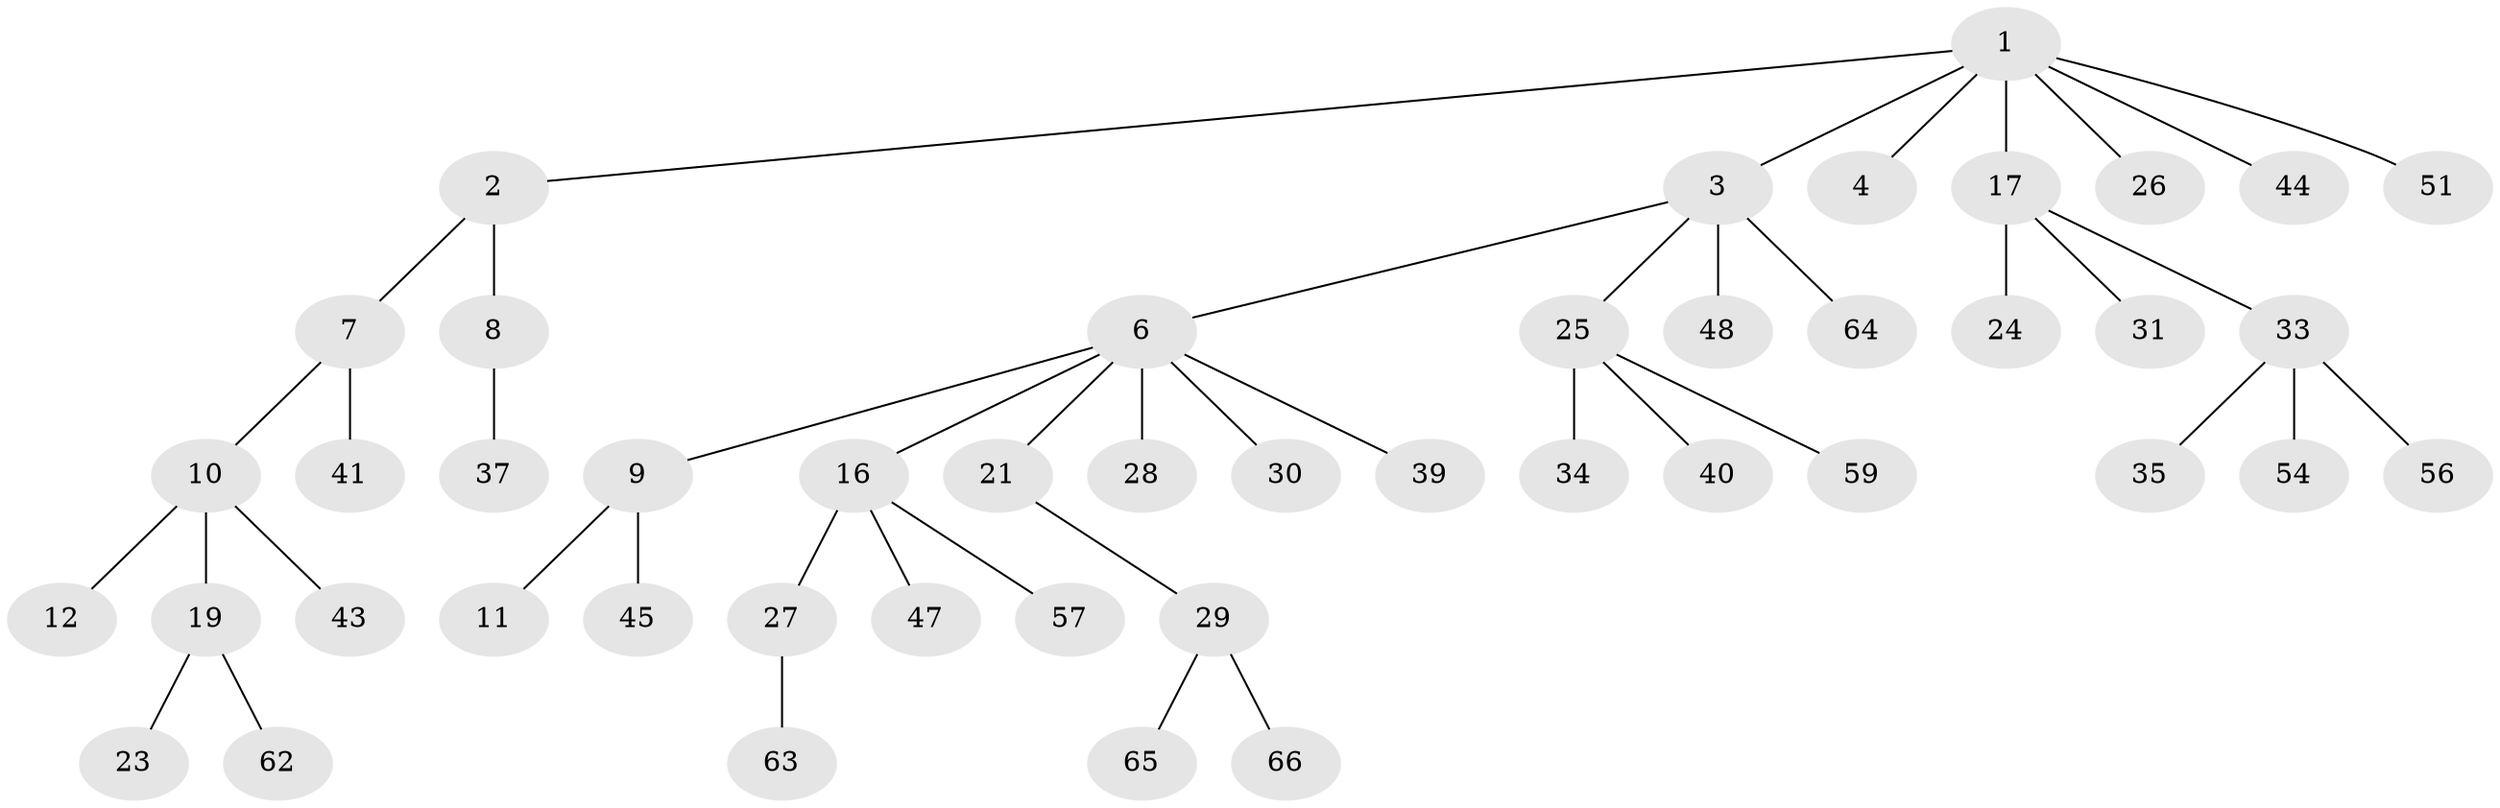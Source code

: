 // original degree distribution, {5: 0.04477611940298507, 3: 0.1044776119402985, 2: 0.26865671641791045, 7: 0.014925373134328358, 4: 0.07462686567164178, 1: 0.4925373134328358}
// Generated by graph-tools (version 1.1) at 2025/42/03/06/25 10:42:02]
// undirected, 46 vertices, 45 edges
graph export_dot {
graph [start="1"]
  node [color=gray90,style=filled];
  1 [super="+15"];
  2 [super="+5"];
  3 [super="+18"];
  4 [super="+36"];
  6 [super="+14"];
  7;
  8 [super="+22"];
  9 [super="+52"];
  10 [super="+13"];
  11;
  12;
  16 [super="+60"];
  17 [super="+20"];
  19 [super="+55"];
  21;
  23 [super="+53"];
  24;
  25 [super="+32"];
  26;
  27 [super="+46"];
  28;
  29 [super="+61"];
  30;
  31 [super="+42"];
  33 [super="+50"];
  34;
  35 [super="+58"];
  37 [super="+38"];
  39;
  40 [super="+49"];
  41;
  43;
  44;
  45;
  47;
  48;
  51;
  54;
  56 [super="+67"];
  57;
  59;
  62;
  63;
  64;
  65;
  66;
  1 -- 2;
  1 -- 3;
  1 -- 4;
  1 -- 17;
  1 -- 26;
  1 -- 51;
  1 -- 44;
  2 -- 7;
  2 -- 8;
  3 -- 6;
  3 -- 48;
  3 -- 64;
  3 -- 25;
  6 -- 9;
  6 -- 21;
  6 -- 28;
  6 -- 30;
  6 -- 39;
  6 -- 16;
  7 -- 10;
  7 -- 41;
  8 -- 37;
  9 -- 11;
  9 -- 45;
  10 -- 12;
  10 -- 19;
  10 -- 43;
  16 -- 27;
  16 -- 47;
  16 -- 57;
  17 -- 24;
  17 -- 31;
  17 -- 33;
  19 -- 23;
  19 -- 62;
  21 -- 29;
  25 -- 40;
  25 -- 59;
  25 -- 34;
  27 -- 63;
  29 -- 65;
  29 -- 66;
  33 -- 35;
  33 -- 56;
  33 -- 54;
}
